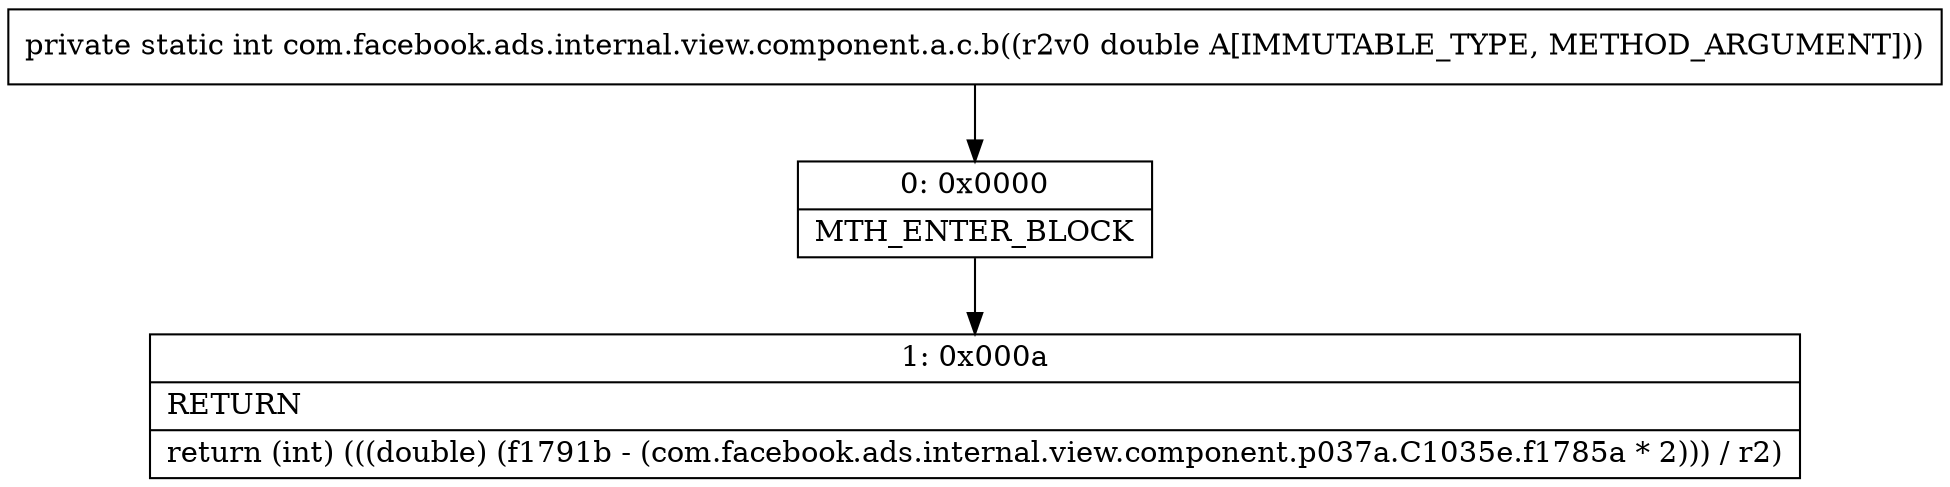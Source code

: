 digraph "CFG forcom.facebook.ads.internal.view.component.a.c.b(D)I" {
Node_0 [shape=record,label="{0\:\ 0x0000|MTH_ENTER_BLOCK\l}"];
Node_1 [shape=record,label="{1\:\ 0x000a|RETURN\l|return (int) (((double) (f1791b \- (com.facebook.ads.internal.view.component.p037a.C1035e.f1785a * 2))) \/ r2)\l}"];
MethodNode[shape=record,label="{private static int com.facebook.ads.internal.view.component.a.c.b((r2v0 double A[IMMUTABLE_TYPE, METHOD_ARGUMENT])) }"];
MethodNode -> Node_0;
Node_0 -> Node_1;
}

